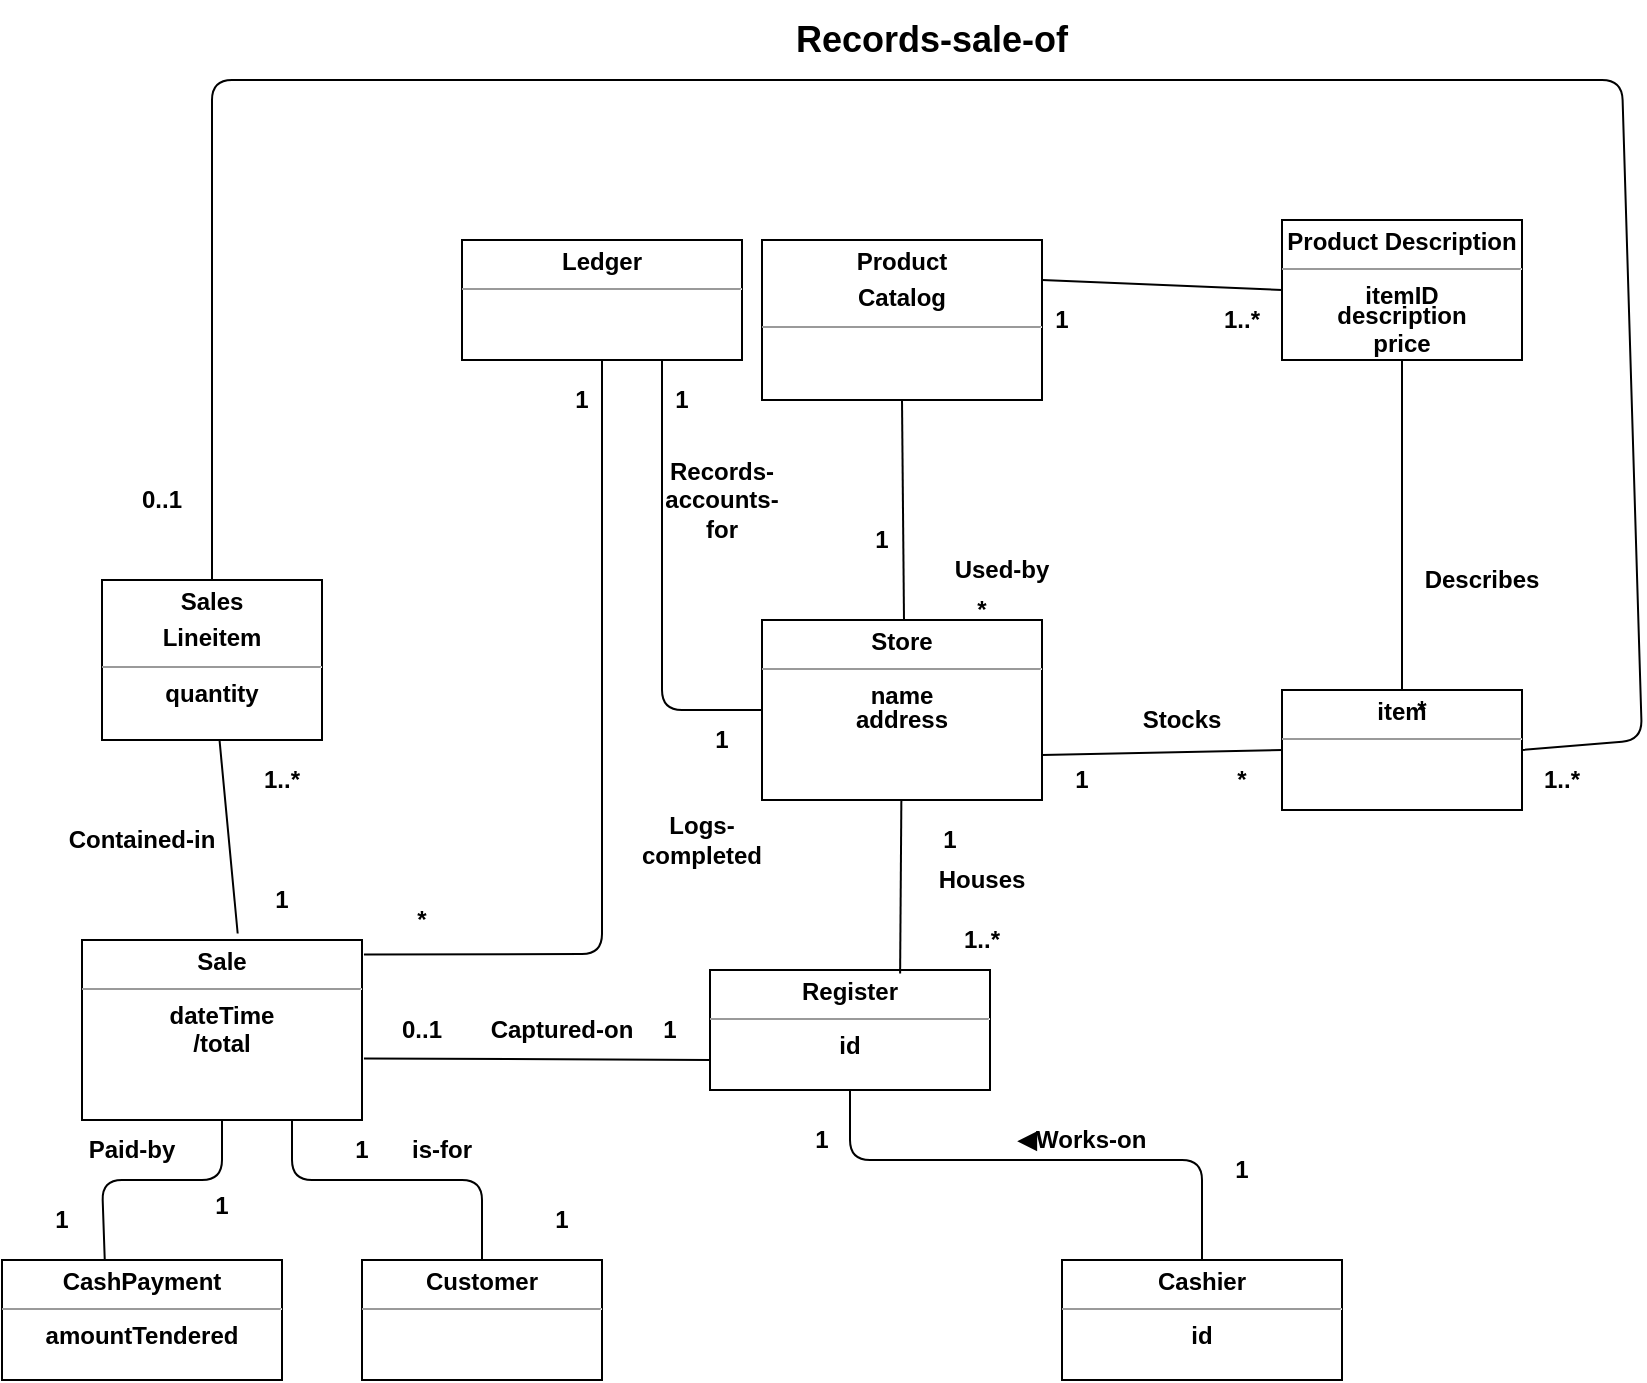<mxfile version="12.9.3" type="device"><diagram id="LDXJrRRURP8OBKrlopb0" name="Page-1"><mxGraphModel dx="1662" dy="822" grid="1" gridSize="10" guides="1" tooltips="1" connect="1" arrows="1" fold="1" page="1" pageScale="1" pageWidth="827" pageHeight="1169" math="0" shadow="0"><root><mxCell id="0"/><mxCell id="1" parent="0"/><mxCell id="1a-usga0_JXHN7kNkx0t-63" value="&lt;p style=&quot;margin: 0px ; margin-top: 4px ; text-align: center&quot;&gt;&lt;span&gt;Ledger&lt;/span&gt;&lt;/p&gt;&lt;hr size=&quot;1&quot;&gt;&lt;div style=&quot;height: 2px&quot;&gt;&lt;br&gt;&lt;/div&gt;" style="verticalAlign=top;align=left;overflow=fill;fontSize=12;fontFamily=Helvetica;html=1;fontStyle=1" vertex="1" parent="1"><mxGeometry x="230" y="130" width="140" height="60" as="geometry"/></mxCell><mxCell id="1a-usga0_JXHN7kNkx0t-64" value="&lt;p style=&quot;margin: 4px 0px 0px&quot;&gt;&lt;span&gt;Sales&lt;/span&gt;&lt;/p&gt;&lt;p style=&quot;margin: 4px 0px 0px&quot;&gt;&lt;span&gt;Lineitem&lt;/span&gt;&lt;/p&gt;&lt;hr size=&quot;1&quot;&gt;&lt;div style=&quot;height: 2px&quot;&gt;quantity&lt;/div&gt;" style="verticalAlign=top;align=center;overflow=fill;fontSize=12;fontFamily=Helvetica;html=1;gradientColor=none;fontStyle=1" vertex="1" parent="1"><mxGeometry x="50" y="300" width="110" height="80" as="geometry"/></mxCell><mxCell id="1a-usga0_JXHN7kNkx0t-65" value="&lt;p style=&quot;margin: 4px 0px 0px&quot;&gt;&lt;span&gt;Sale&lt;/span&gt;&lt;/p&gt;&lt;hr size=&quot;1&quot;&gt;&lt;div style=&quot;height: 2px&quot;&gt;dateTime&lt;/div&gt;&lt;div style=&quot;height: 2px&quot;&gt;&lt;br&gt;&lt;/div&gt;&lt;div style=&quot;height: 2px&quot;&gt;&lt;br&gt;&lt;/div&gt;&lt;div style=&quot;height: 2px&quot;&gt;&lt;br&gt;&lt;/div&gt;&lt;div style=&quot;height: 2px&quot;&gt;&lt;br&gt;&lt;/div&gt;&lt;div style=&quot;height: 2px&quot;&gt;&lt;br&gt;&lt;/div&gt;&lt;div style=&quot;height: 2px&quot;&gt;&lt;br&gt;&lt;/div&gt;&lt;div style=&quot;height: 2px&quot;&gt;/total&lt;/div&gt;&lt;div style=&quot;height: 2px&quot;&gt;&lt;br&gt;&lt;/div&gt;&lt;div style=&quot;height: 2px&quot;&gt;&amp;nbsp;&lt;/div&gt;&lt;div style=&quot;height: 2px&quot;&gt;&amp;nbsp;&lt;/div&gt;" style="verticalAlign=top;align=center;overflow=fill;fontSize=12;fontFamily=Helvetica;html=1;fontStyle=1" vertex="1" parent="1"><mxGeometry x="40" y="480" width="140" height="90" as="geometry"/></mxCell><mxCell id="1a-usga0_JXHN7kNkx0t-66" value="&lt;p style=&quot;margin: 0px ; margin-top: 4px ; text-align: center&quot;&gt;&lt;span&gt;CashPayment&lt;/span&gt;&lt;/p&gt;&lt;hr size=&quot;1&quot;&gt;&lt;div style=&quot;text-align: center ; height: 2px&quot;&gt;amountTendered&lt;/div&gt;" style="verticalAlign=top;align=left;overflow=fill;fontSize=12;fontFamily=Helvetica;html=1;fontStyle=1" vertex="1" parent="1"><mxGeometry y="640" width="140" height="60" as="geometry"/></mxCell><mxCell id="1a-usga0_JXHN7kNkx0t-67" value="&lt;p style=&quot;margin: 0px ; margin-top: 4px ; text-align: center&quot;&gt;&lt;span&gt;Customer&lt;/span&gt;&lt;/p&gt;&lt;hr size=&quot;1&quot;&gt;&lt;div style=&quot;height: 2px&quot;&gt;&lt;br&gt;&lt;/div&gt;" style="verticalAlign=top;align=left;overflow=fill;fontSize=12;fontFamily=Helvetica;html=1;fontStyle=1" vertex="1" parent="1"><mxGeometry x="180" y="640" width="120" height="60" as="geometry"/></mxCell><mxCell id="1a-usga0_JXHN7kNkx0t-68" value="&lt;p style=&quot;margin: 0px ; margin-top: 4px ; text-align: center&quot;&gt;&lt;span&gt;Product&lt;/span&gt;&lt;/p&gt;&lt;p style=&quot;margin: 0px ; margin-top: 4px ; text-align: center&quot;&gt;&lt;span&gt;Catalog&lt;/span&gt;&lt;/p&gt;&lt;hr size=&quot;1&quot;&gt;&lt;div style=&quot;height: 2px&quot;&gt;&lt;br&gt;&lt;/div&gt;" style="verticalAlign=top;align=left;overflow=fill;fontSize=12;fontFamily=Helvetica;html=1;fontStyle=1" vertex="1" parent="1"><mxGeometry x="380" y="130" width="140" height="80" as="geometry"/></mxCell><mxCell id="1a-usga0_JXHN7kNkx0t-69" value="&lt;p style=&quot;margin: 4px 0px 0px&quot;&gt;&lt;span&gt;Store&lt;/span&gt;&lt;/p&gt;&lt;hr size=&quot;1&quot;&gt;&lt;div style=&quot;height: 2px&quot;&gt;name&lt;/div&gt;&lt;div style=&quot;height: 2px&quot;&gt;&lt;br&gt;&lt;/div&gt;&lt;div style=&quot;height: 2px&quot;&gt;&lt;br&gt;&lt;/div&gt;&lt;div style=&quot;height: 2px&quot;&gt;&lt;br&gt;&lt;/div&gt;&lt;div style=&quot;height: 2px&quot;&gt;&lt;br&gt;&lt;/div&gt;&lt;div style=&quot;height: 2px&quot;&gt;&lt;br&gt;&lt;/div&gt;&lt;div style=&quot;height: 2px&quot;&gt;address&lt;/div&gt;" style="verticalAlign=top;align=center;overflow=fill;fontSize=12;fontFamily=Helvetica;html=1;fontStyle=1" vertex="1" parent="1"><mxGeometry x="380" y="320" width="140" height="90" as="geometry"/></mxCell><mxCell id="1a-usga0_JXHN7kNkx0t-70" value="&lt;p style=&quot;margin: 4px 0px 0px&quot;&gt;&lt;span&gt;Register&lt;/span&gt;&lt;/p&gt;&lt;hr size=&quot;1&quot;&gt;&lt;div style=&quot;height: 2px&quot;&gt;id&lt;/div&gt;" style="verticalAlign=top;align=center;overflow=fill;fontSize=12;fontFamily=Helvetica;html=1;fontStyle=1" vertex="1" parent="1"><mxGeometry x="354" y="495" width="140" height="60" as="geometry"/></mxCell><mxCell id="1a-usga0_JXHN7kNkx0t-71" value="&lt;p style=&quot;margin: 4px 0px 0px&quot;&gt;&lt;span&gt;Cashier&lt;/span&gt;&lt;/p&gt;&lt;hr size=&quot;1&quot;&gt;&lt;div style=&quot;height: 2px&quot;&gt;id&lt;/div&gt;" style="verticalAlign=top;align=center;overflow=fill;fontSize=12;fontFamily=Helvetica;html=1;fontStyle=1" vertex="1" parent="1"><mxGeometry x="530" y="640" width="140" height="60" as="geometry"/></mxCell><mxCell id="1a-usga0_JXHN7kNkx0t-72" value="&lt;p style=&quot;margin: 0px ; margin-top: 4px ; text-align: center&quot;&gt;Product Description&lt;/p&gt;&lt;hr size=&quot;1&quot;&gt;&lt;div style=&quot;text-align: center ; height: 2px&quot;&gt;itemID&lt;/div&gt;&lt;div style=&quot;text-align: center ; height: 2px&quot;&gt;&lt;br&gt;&lt;/div&gt;&lt;div style=&quot;text-align: center ; height: 2px&quot;&gt;&lt;br&gt;&lt;/div&gt;&lt;div style=&quot;text-align: center ; height: 2px&quot;&gt;&lt;br&gt;&lt;/div&gt;&lt;div style=&quot;text-align: center ; height: 2px&quot;&gt;&lt;br&gt;&lt;/div&gt;&lt;div style=&quot;text-align: center ; height: 2px&quot;&gt;description&lt;/div&gt;&lt;div style=&quot;text-align: center ; height: 2px&quot;&gt;&lt;br&gt;&lt;/div&gt;&lt;div style=&quot;text-align: center ; height: 2px&quot;&gt;&lt;br&gt;&lt;/div&gt;&lt;div style=&quot;text-align: center ; height: 2px&quot;&gt;&lt;br&gt;&lt;/div&gt;&lt;div style=&quot;text-align: center ; height: 2px&quot;&gt;&lt;br&gt;&lt;/div&gt;&lt;div style=&quot;text-align: center ; height: 2px&quot;&gt;&lt;br&gt;&lt;/div&gt;&lt;div style=&quot;text-align: center ; height: 2px&quot;&gt;&lt;br&gt;&lt;/div&gt;&lt;div style=&quot;text-align: center ; height: 2px&quot;&gt;price&lt;/div&gt;" style="verticalAlign=top;align=left;overflow=fill;fontSize=12;fontFamily=Helvetica;html=1;fontStyle=1" vertex="1" parent="1"><mxGeometry x="640" y="120" width="120" height="70" as="geometry"/></mxCell><mxCell id="1a-usga0_JXHN7kNkx0t-73" value="&lt;p style=&quot;margin: 0px ; margin-top: 4px ; text-align: center&quot;&gt;&lt;span&gt;item&lt;/span&gt;&lt;/p&gt;&lt;hr size=&quot;1&quot;&gt;&lt;div style=&quot;height: 2px&quot;&gt;&lt;br&gt;&lt;/div&gt;" style="verticalAlign=top;align=left;overflow=fill;fontSize=12;fontFamily=Helvetica;html=1;fontStyle=1" vertex="1" parent="1"><mxGeometry x="640" y="355" width="120" height="60" as="geometry"/></mxCell><mxCell id="1a-usga0_JXHN7kNkx0t-74" value="" style="endArrow=none;html=1;fontFamily=Helvetica;exitX=0.5;exitY=0;exitDx=0;exitDy=0;entryX=1;entryY=0.5;entryDx=0;entryDy=0;fontStyle=1" edge="1" parent="1" source="1a-usga0_JXHN7kNkx0t-64" target="1a-usga0_JXHN7kNkx0t-73"><mxGeometry width="50" height="50" relative="1" as="geometry"><mxPoint x="410" y="250" as="sourcePoint"/><mxPoint x="460" y="200" as="targetPoint"/><Array as="points"><mxPoint x="105" y="50"/><mxPoint x="300" y="50"/><mxPoint x="700" y="50"/><mxPoint x="810" y="50"/><mxPoint x="820" y="380"/></Array></mxGeometry></mxCell><mxCell id="1a-usga0_JXHN7kNkx0t-75" value="" style="endArrow=none;html=1;fontFamily=Helvetica;exitX=1.007;exitY=0.08;exitDx=0;exitDy=0;exitPerimeter=0;entryX=0.5;entryY=1;entryDx=0;entryDy=0;fontStyle=1" edge="1" parent="1" source="1a-usga0_JXHN7kNkx0t-65" target="1a-usga0_JXHN7kNkx0t-63"><mxGeometry width="50" height="50" relative="1" as="geometry"><mxPoint x="410" y="250" as="sourcePoint"/><mxPoint x="460" y="200" as="targetPoint"/><Array as="points"><mxPoint x="300" y="487"/></Array></mxGeometry></mxCell><mxCell id="1a-usga0_JXHN7kNkx0t-76" value="" style="endArrow=none;html=1;fontFamily=Helvetica;entryX=0;entryY=0.5;entryDx=0;entryDy=0;fontStyle=1" edge="1" parent="1" target="1a-usga0_JXHN7kNkx0t-69"><mxGeometry width="50" height="50" relative="1" as="geometry"><mxPoint x="330" y="190" as="sourcePoint"/><mxPoint x="460" y="200" as="targetPoint"/><Array as="points"><mxPoint x="330" y="365"/></Array></mxGeometry></mxCell><mxCell id="1a-usga0_JXHN7kNkx0t-77" value="" style="endArrow=none;html=1;fontFamily=Helvetica;entryX=0.5;entryY=1;entryDx=0;entryDy=0;fontStyle=1" edge="1" parent="1" target="1a-usga0_JXHN7kNkx0t-68"><mxGeometry width="50" height="50" relative="1" as="geometry"><mxPoint x="451" y="320" as="sourcePoint"/><mxPoint x="460" y="200" as="targetPoint"/></mxGeometry></mxCell><mxCell id="1a-usga0_JXHN7kNkx0t-78" value="" style="endArrow=none;html=1;fontFamily=Helvetica;entryX=0;entryY=0.5;entryDx=0;entryDy=0;exitX=1;exitY=0.25;exitDx=0;exitDy=0;fontStyle=1" edge="1" parent="1" source="1a-usga0_JXHN7kNkx0t-68" target="1a-usga0_JXHN7kNkx0t-72"><mxGeometry width="50" height="50" relative="1" as="geometry"><mxPoint x="410" y="250" as="sourcePoint"/><mxPoint x="460" y="200" as="targetPoint"/></mxGeometry></mxCell><mxCell id="1a-usga0_JXHN7kNkx0t-79" value="" style="endArrow=none;html=1;fontFamily=Helvetica;exitX=0.5;exitY=0;exitDx=0;exitDy=0;entryX=0.5;entryY=1;entryDx=0;entryDy=0;fontStyle=1" edge="1" parent="1" source="1a-usga0_JXHN7kNkx0t-73" target="1a-usga0_JXHN7kNkx0t-72"><mxGeometry width="50" height="50" relative="1" as="geometry"><mxPoint x="410" y="250" as="sourcePoint"/><mxPoint x="460" y="200" as="targetPoint"/></mxGeometry></mxCell><mxCell id="1a-usga0_JXHN7kNkx0t-80" value="" style="endArrow=none;html=1;fontFamily=Helvetica;exitX=1;exitY=0.75;exitDx=0;exitDy=0;fontStyle=1;entryX=0;entryY=0.5;entryDx=0;entryDy=0;" edge="1" parent="1" source="1a-usga0_JXHN7kNkx0t-69" target="1a-usga0_JXHN7kNkx0t-73"><mxGeometry width="50" height="50" relative="1" as="geometry"><mxPoint x="410" y="250" as="sourcePoint"/><mxPoint x="640" y="403" as="targetPoint"/></mxGeometry></mxCell><mxCell id="1a-usga0_JXHN7kNkx0t-81" value="" style="endArrow=none;html=1;fontFamily=Helvetica;exitX=0.679;exitY=0.03;exitDx=0;exitDy=0;exitPerimeter=0;fontStyle=1" edge="1" parent="1" source="1a-usga0_JXHN7kNkx0t-70" target="1a-usga0_JXHN7kNkx0t-69"><mxGeometry width="50" height="50" relative="1" as="geometry"><mxPoint x="410" y="350" as="sourcePoint"/><mxPoint x="460" y="300" as="targetPoint"/></mxGeometry></mxCell><mxCell id="1a-usga0_JXHN7kNkx0t-82" value="" style="endArrow=none;html=1;fontFamily=Helvetica;exitX=0.5;exitY=0;exitDx=0;exitDy=0;entryX=0.5;entryY=1;entryDx=0;entryDy=0;fontStyle=1" edge="1" parent="1" source="1a-usga0_JXHN7kNkx0t-71" target="1a-usga0_JXHN7kNkx0t-70"><mxGeometry width="50" height="50" relative="1" as="geometry"><mxPoint x="410" y="450" as="sourcePoint"/><mxPoint x="460" y="400" as="targetPoint"/><Array as="points"><mxPoint x="600" y="590"/><mxPoint x="424" y="590"/></Array></mxGeometry></mxCell><mxCell id="1a-usga0_JXHN7kNkx0t-83" value="" style="endArrow=none;html=1;fontFamily=Helvetica;exitX=0.367;exitY=0;exitDx=0;exitDy=0;entryX=0.5;entryY=1;entryDx=0;entryDy=0;exitPerimeter=0;fontStyle=1" edge="1" parent="1" source="1a-usga0_JXHN7kNkx0t-66" target="1a-usga0_JXHN7kNkx0t-65"><mxGeometry width="50" height="50" relative="1" as="geometry"><mxPoint x="410" y="450" as="sourcePoint"/><mxPoint x="460" y="400" as="targetPoint"/><Array as="points"><mxPoint x="50" y="600"/><mxPoint x="110" y="600"/></Array></mxGeometry></mxCell><mxCell id="1a-usga0_JXHN7kNkx0t-84" value="" style="endArrow=none;html=1;fontFamily=Helvetica;exitX=0.75;exitY=1;exitDx=0;exitDy=0;entryX=0.5;entryY=0;entryDx=0;entryDy=0;fontStyle=1" edge="1" parent="1" source="1a-usga0_JXHN7kNkx0t-65" target="1a-usga0_JXHN7kNkx0t-67"><mxGeometry width="50" height="50" relative="1" as="geometry"><mxPoint x="410" y="450" as="sourcePoint"/><mxPoint x="460" y="400" as="targetPoint"/><Array as="points"><mxPoint x="145" y="600"/><mxPoint x="240" y="600"/></Array></mxGeometry></mxCell><mxCell id="1a-usga0_JXHN7kNkx0t-85" value="" style="endArrow=none;html=1;fontFamily=Helvetica;exitX=1.007;exitY=0.658;exitDx=0;exitDy=0;entryX=0;entryY=0.75;entryDx=0;entryDy=0;exitPerimeter=0;fontStyle=1" edge="1" parent="1" source="1a-usga0_JXHN7kNkx0t-65" target="1a-usga0_JXHN7kNkx0t-70"><mxGeometry width="50" height="50" relative="1" as="geometry"><mxPoint x="410" y="450" as="sourcePoint"/><mxPoint x="460" y="400" as="targetPoint"/></mxGeometry></mxCell><mxCell id="1a-usga0_JXHN7kNkx0t-86" value="0..1" style="text;html=1;strokeColor=none;fillColor=none;align=center;verticalAlign=middle;whiteSpace=wrap;rounded=0;fontFamily=Helvetica;fontStyle=1" vertex="1" parent="1"><mxGeometry x="60" y="250" width="40" height="20" as="geometry"/></mxCell><mxCell id="1a-usga0_JXHN7kNkx0t-87" value="&lt;font style=&quot;font-size: 18px&quot;&gt;Records-sale-of&lt;/font&gt;" style="text;html=1;strokeColor=none;fillColor=none;align=center;verticalAlign=middle;whiteSpace=wrap;rounded=0;fontFamily=Helvetica;fontStyle=1" vertex="1" parent="1"><mxGeometry x="370" y="10" width="190" height="40" as="geometry"/></mxCell><mxCell id="1a-usga0_JXHN7kNkx0t-88" value="1" style="text;html=1;strokeColor=none;fillColor=none;align=center;verticalAlign=middle;whiteSpace=wrap;rounded=0;fontFamily=Helvetica;fontStyle=1" vertex="1" parent="1"><mxGeometry x="270" y="200" width="40" height="20" as="geometry"/></mxCell><mxCell id="1a-usga0_JXHN7kNkx0t-89" value="1" style="text;html=1;strokeColor=none;fillColor=none;align=center;verticalAlign=middle;whiteSpace=wrap;rounded=0;fontFamily=Helvetica;fontStyle=1" vertex="1" parent="1"><mxGeometry x="320" y="200" width="40" height="20" as="geometry"/></mxCell><mxCell id="1a-usga0_JXHN7kNkx0t-90" value="Records-accounts-for" style="text;html=1;strokeColor=none;fillColor=none;align=center;verticalAlign=middle;whiteSpace=wrap;rounded=0;fontFamily=Helvetica;fontStyle=1" vertex="1" parent="1"><mxGeometry x="340" y="235" width="40" height="50" as="geometry"/></mxCell><mxCell id="1a-usga0_JXHN7kNkx0t-91" value="1" style="text;html=1;strokeColor=none;fillColor=none;align=center;verticalAlign=middle;whiteSpace=wrap;rounded=0;fontFamily=Helvetica;fontStyle=1" vertex="1" parent="1"><mxGeometry x="420" y="270" width="40" height="20" as="geometry"/></mxCell><mxCell id="1a-usga0_JXHN7kNkx0t-92" value="1" style="text;html=1;strokeColor=none;fillColor=none;align=center;verticalAlign=middle;whiteSpace=wrap;rounded=0;fontFamily=Helvetica;fontStyle=1" vertex="1" parent="1"><mxGeometry x="510" y="160" width="40" height="20" as="geometry"/></mxCell><mxCell id="1a-usga0_JXHN7kNkx0t-93" value="1..*" style="text;html=1;strokeColor=none;fillColor=none;align=center;verticalAlign=middle;whiteSpace=wrap;rounded=0;fontFamily=Helvetica;fontStyle=1" vertex="1" parent="1"><mxGeometry x="600" y="160" width="40" height="20" as="geometry"/></mxCell><mxCell id="1a-usga0_JXHN7kNkx0t-95" value="*" style="text;html=1;strokeColor=none;fillColor=none;align=center;verticalAlign=middle;whiteSpace=wrap;rounded=0;fontFamily=Helvetica;fontStyle=1" vertex="1" parent="1"><mxGeometry x="690" y="355" width="40" height="20" as="geometry"/></mxCell><mxCell id="1a-usga0_JXHN7kNkx0t-96" value="Describes" style="text;html=1;strokeColor=none;fillColor=none;align=center;verticalAlign=middle;whiteSpace=wrap;rounded=0;fontFamily=Helvetica;fontStyle=1" vertex="1" parent="1"><mxGeometry x="720" y="290" width="40" height="20" as="geometry"/></mxCell><mxCell id="1a-usga0_JXHN7kNkx0t-97" value="1..*" style="text;html=1;strokeColor=none;fillColor=none;align=center;verticalAlign=middle;whiteSpace=wrap;rounded=0;fontFamily=Helvetica;fontStyle=1" vertex="1" parent="1"><mxGeometry x="760" y="390" width="40" height="20" as="geometry"/></mxCell><mxCell id="1a-usga0_JXHN7kNkx0t-98" value="Stocks" style="text;html=1;strokeColor=none;fillColor=none;align=center;verticalAlign=middle;whiteSpace=wrap;rounded=0;fontFamily=Helvetica;rotation=0;fontStyle=1" vertex="1" parent="1"><mxGeometry x="570" y="360" width="40" height="20" as="geometry"/></mxCell><mxCell id="1a-usga0_JXHN7kNkx0t-99" value="1" style="text;html=1;strokeColor=none;fillColor=none;align=center;verticalAlign=middle;whiteSpace=wrap;rounded=0;fontFamily=Helvetica;fontStyle=1" vertex="1" parent="1"><mxGeometry x="520" y="390" width="40" height="20" as="geometry"/></mxCell><mxCell id="1a-usga0_JXHN7kNkx0t-100" value="*" style="text;html=1;strokeColor=none;fillColor=none;align=center;verticalAlign=middle;whiteSpace=wrap;rounded=0;fontFamily=Helvetica;fontStyle=1" vertex="1" parent="1"><mxGeometry x="600" y="390" width="40" height="20" as="geometry"/></mxCell><mxCell id="1a-usga0_JXHN7kNkx0t-101" value="1" style="text;html=1;strokeColor=none;fillColor=none;align=center;verticalAlign=middle;whiteSpace=wrap;rounded=0;fontFamily=Helvetica;fontStyle=1" vertex="1" parent="1"><mxGeometry x="454" y="420" width="40" height="20" as="geometry"/></mxCell><mxCell id="1a-usga0_JXHN7kNkx0t-102" value="1..*" style="text;html=1;strokeColor=none;fillColor=none;align=center;verticalAlign=middle;whiteSpace=wrap;rounded=0;fontFamily=Helvetica;fontStyle=1" vertex="1" parent="1"><mxGeometry x="470" y="470" width="40" height="20" as="geometry"/></mxCell><mxCell id="1a-usga0_JXHN7kNkx0t-103" value="Houses" style="text;html=1;strokeColor=none;fillColor=none;align=center;verticalAlign=middle;whiteSpace=wrap;rounded=0;fontFamily=Helvetica;fontStyle=1" vertex="1" parent="1"><mxGeometry x="470" y="440" width="40" height="20" as="geometry"/></mxCell><mxCell id="1a-usga0_JXHN7kNkx0t-104" value="1" style="text;html=1;strokeColor=none;fillColor=none;align=center;verticalAlign=middle;whiteSpace=wrap;rounded=0;fontFamily=Helvetica;fontStyle=1" vertex="1" parent="1"><mxGeometry x="390" y="570" width="40" height="20" as="geometry"/></mxCell><mxCell id="1a-usga0_JXHN7kNkx0t-105" value="◀Works-on" style="text;html=1;strokeColor=none;fillColor=none;align=center;verticalAlign=middle;whiteSpace=wrap;rounded=0;fontFamily=Helvetica;fontStyle=1" vertex="1" parent="1"><mxGeometry x="500" y="570" width="80" height="20" as="geometry"/></mxCell><mxCell id="1a-usga0_JXHN7kNkx0t-106" value="1" style="text;html=1;strokeColor=none;fillColor=none;align=center;verticalAlign=middle;whiteSpace=wrap;rounded=0;fontFamily=Helvetica;fontStyle=1" vertex="1" parent="1"><mxGeometry x="600" y="585" width="40" height="20" as="geometry"/></mxCell><mxCell id="1a-usga0_JXHN7kNkx0t-107" value="1" style="text;html=1;strokeColor=none;fillColor=none;align=center;verticalAlign=middle;whiteSpace=wrap;rounded=0;fontFamily=Helvetica;fontStyle=1" vertex="1" parent="1"><mxGeometry x="260" y="610" width="40" height="20" as="geometry"/></mxCell><mxCell id="1a-usga0_JXHN7kNkx0t-108" value="1" style="text;html=1;strokeColor=none;fillColor=none;align=center;verticalAlign=middle;whiteSpace=wrap;rounded=0;fontFamily=Helvetica;fontStyle=1" vertex="1" parent="1"><mxGeometry x="10" y="610" width="40" height="20" as="geometry"/></mxCell><mxCell id="1a-usga0_JXHN7kNkx0t-109" value="Paid-by" style="text;html=1;strokeColor=none;fillColor=none;align=center;verticalAlign=middle;whiteSpace=wrap;rounded=0;fontFamily=Helvetica;fontStyle=1" vertex="1" parent="1"><mxGeometry x="40" y="575" width="50" height="20" as="geometry"/></mxCell><mxCell id="1a-usga0_JXHN7kNkx0t-110" value="1" style="text;html=1;strokeColor=none;fillColor=none;align=center;verticalAlign=middle;whiteSpace=wrap;rounded=0;fontFamily=Helvetica;fontStyle=1" vertex="1" parent="1"><mxGeometry x="90" y="605" width="40" height="15" as="geometry"/></mxCell><mxCell id="1a-usga0_JXHN7kNkx0t-111" value="1" style="text;html=1;strokeColor=none;fillColor=none;align=center;verticalAlign=middle;whiteSpace=wrap;rounded=0;fontFamily=Helvetica;fontStyle=1" vertex="1" parent="1"><mxGeometry x="160" y="575" width="40" height="20" as="geometry"/></mxCell><mxCell id="1a-usga0_JXHN7kNkx0t-112" value="is-for" style="text;html=1;strokeColor=none;fillColor=none;align=center;verticalAlign=middle;whiteSpace=wrap;rounded=0;fontFamily=Helvetica;fontStyle=1" vertex="1" parent="1"><mxGeometry x="200" y="575" width="40" height="20" as="geometry"/></mxCell><mxCell id="1a-usga0_JXHN7kNkx0t-113" value="1" style="text;html=1;strokeColor=none;fillColor=none;align=center;verticalAlign=middle;whiteSpace=wrap;rounded=0;fontFamily=Helvetica;fontStyle=1" vertex="1" parent="1"><mxGeometry x="314" y="515" width="40" height="20" as="geometry"/></mxCell><mxCell id="1a-usga0_JXHN7kNkx0t-114" value="0..1" style="text;html=1;strokeColor=none;fillColor=none;align=center;verticalAlign=middle;whiteSpace=wrap;rounded=0;fontFamily=Helvetica;fontStyle=1" vertex="1" parent="1"><mxGeometry x="190" y="515" width="40" height="20" as="geometry"/></mxCell><mxCell id="1a-usga0_JXHN7kNkx0t-115" value="Captured-on" style="text;html=1;strokeColor=none;fillColor=none;align=center;verticalAlign=middle;whiteSpace=wrap;rounded=0;fontFamily=Helvetica;fontStyle=1" vertex="1" parent="1"><mxGeometry x="240" y="515" width="80" height="20" as="geometry"/></mxCell><mxCell id="1a-usga0_JXHN7kNkx0t-116" value="" style="endArrow=none;html=1;fontFamily=Helvetica;exitX=0.556;exitY=-0.036;exitDx=0;exitDy=0;exitPerimeter=0;fontStyle=1" edge="1" parent="1" source="1a-usga0_JXHN7kNkx0t-65" target="1a-usga0_JXHN7kNkx0t-64"><mxGeometry width="50" height="50" relative="1" as="geometry"><mxPoint x="410" y="350" as="sourcePoint"/><mxPoint x="460" y="300" as="targetPoint"/></mxGeometry></mxCell><mxCell id="1a-usga0_JXHN7kNkx0t-117" value="1..*" style="text;html=1;strokeColor=none;fillColor=none;align=center;verticalAlign=middle;whiteSpace=wrap;rounded=0;fontFamily=Helvetica;fontStyle=1" vertex="1" parent="1"><mxGeometry x="120" y="390" width="40" height="20" as="geometry"/></mxCell><mxCell id="1a-usga0_JXHN7kNkx0t-118" value="1" style="text;html=1;strokeColor=none;fillColor=none;align=center;verticalAlign=middle;whiteSpace=wrap;rounded=0;fontFamily=Helvetica;fontStyle=1" vertex="1" parent="1"><mxGeometry x="120" y="450" width="40" height="20" as="geometry"/></mxCell><mxCell id="1a-usga0_JXHN7kNkx0t-119" value="Contained-in" style="text;html=1;strokeColor=none;fillColor=none;align=center;verticalAlign=middle;whiteSpace=wrap;rounded=0;fontFamily=Helvetica;fontStyle=1" vertex="1" parent="1"><mxGeometry x="30" y="420" width="80" height="20" as="geometry"/></mxCell><mxCell id="1a-usga0_JXHN7kNkx0t-120" value="*" style="text;html=1;strokeColor=none;fillColor=none;align=center;verticalAlign=middle;whiteSpace=wrap;rounded=0;fontFamily=Helvetica;fontStyle=1" vertex="1" parent="1"><mxGeometry x="190" y="460" width="40" height="20" as="geometry"/></mxCell><mxCell id="1a-usga0_JXHN7kNkx0t-121" value="Logs-&lt;br&gt;completed" style="text;html=1;strokeColor=none;fillColor=none;align=center;verticalAlign=middle;whiteSpace=wrap;rounded=0;fontFamily=Helvetica;fontStyle=1" vertex="1" parent="1"><mxGeometry x="330" y="420" width="40" height="20" as="geometry"/></mxCell><mxCell id="1a-usga0_JXHN7kNkx0t-122" value="1" style="text;html=1;strokeColor=none;fillColor=none;align=center;verticalAlign=middle;whiteSpace=wrap;rounded=0;fontFamily=Helvetica;fontStyle=1" vertex="1" parent="1"><mxGeometry x="340" y="370" width="40" height="20" as="geometry"/></mxCell><mxCell id="1a-usga0_JXHN7kNkx0t-123" value="Used-by" style="text;html=1;strokeColor=none;fillColor=none;align=center;verticalAlign=middle;whiteSpace=wrap;rounded=0;fontFamily=Helvetica;fontStyle=1" vertex="1" parent="1"><mxGeometry x="470" y="285" width="60" height="20" as="geometry"/></mxCell><mxCell id="1a-usga0_JXHN7kNkx0t-124" value="*" style="text;html=1;strokeColor=none;fillColor=none;align=center;verticalAlign=middle;whiteSpace=wrap;rounded=0;fontFamily=Helvetica;fontStyle=1" vertex="1" parent="1"><mxGeometry x="470" y="305" width="40" height="20" as="geometry"/></mxCell></root></mxGraphModel></diagram></mxfile>